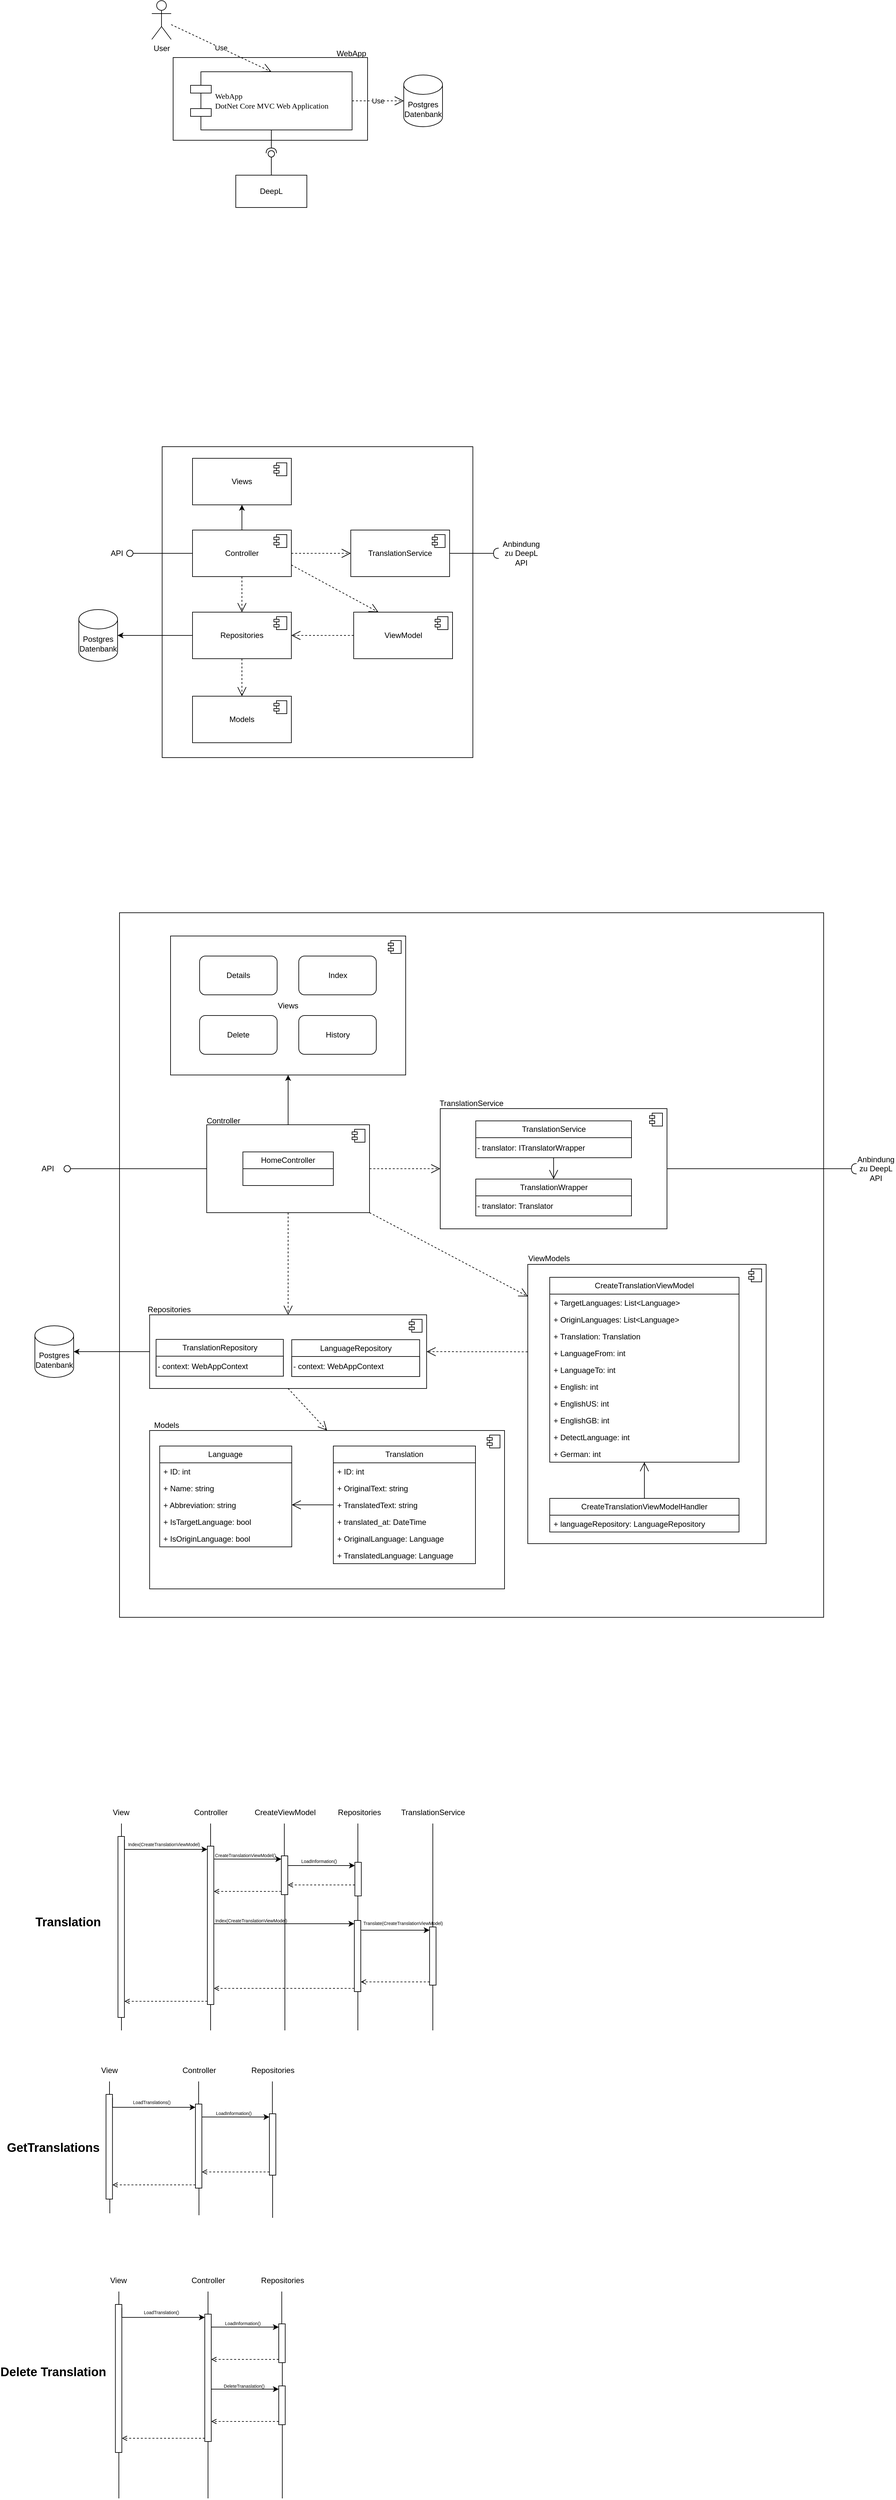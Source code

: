 <mxfile version="24.5.3" type="device">
  <diagram name="Page-1" id="5f0bae14-7c28-e335-631c-24af17079c00">
    <mxGraphModel dx="2026" dy="1183" grid="0" gridSize="10" guides="1" tooltips="1" connect="1" arrows="1" fold="1" page="0" pageScale="1" pageWidth="1100" pageHeight="850" background="none" math="0" shadow="0">
      <root>
        <mxCell id="0" />
        <mxCell id="1" parent="0" />
        <mxCell id="fO7f3w7f80YlFP6MI1uu-11" value="" style="whiteSpace=wrap;html=1;aspect=fixed;fillColor=none;" parent="1" vertex="1">
          <mxGeometry x="306" y="990" width="481" height="481" as="geometry" />
        </mxCell>
        <mxCell id="39150e848f15840c-5" value="WebApp&lt;div&gt;DotNet Core MVC Web Application&lt;/div&gt;" style="shape=component;align=left;spacingLeft=36;rounded=0;shadow=0;comic=0;labelBackgroundColor=none;strokeWidth=1;fontFamily=Verdana;fontSize=12;html=1;" parent="1" vertex="1">
          <mxGeometry x="350" y="410" width="250" height="90" as="geometry" />
        </mxCell>
        <mxCell id="bXF10G7ghddyCY87sSYY-1" value="User" style="shape=umlActor;verticalLabelPosition=bottom;verticalAlign=top;html=1;outlineConnect=0;" parent="1" vertex="1">
          <mxGeometry x="290" y="300" width="30" height="60" as="geometry" />
        </mxCell>
        <mxCell id="bXF10G7ghddyCY87sSYY-4" value="Postgres Datenbank" style="shape=cylinder3;whiteSpace=wrap;html=1;boundedLbl=1;backgroundOutline=1;size=15;" parent="1" vertex="1">
          <mxGeometry x="680" y="415" width="60" height="80" as="geometry" />
        </mxCell>
        <mxCell id="bXF10G7ghddyCY87sSYY-6" value="DeepL" style="html=1;whiteSpace=wrap;" parent="1" vertex="1">
          <mxGeometry x="420" y="570" width="110" height="50" as="geometry" />
        </mxCell>
        <mxCell id="bXF10G7ghddyCY87sSYY-7" value="" style="rounded=0;orthogonalLoop=1;jettySize=auto;html=1;endArrow=halfCircle;endFill=0;endSize=6;strokeWidth=1;sketch=0;exitX=0.5;exitY=1;exitDx=0;exitDy=0;" parent="1" source="39150e848f15840c-5" edge="1">
          <mxGeometry relative="1" as="geometry">
            <mxPoint x="500" y="520" as="sourcePoint" />
            <mxPoint x="475" y="536" as="targetPoint" />
          </mxGeometry>
        </mxCell>
        <mxCell id="bXF10G7ghddyCY87sSYY-8" value="" style="rounded=0;orthogonalLoop=1;jettySize=auto;html=1;endArrow=oval;endFill=0;sketch=0;sourcePerimeterSpacing=0;targetPerimeterSpacing=0;endSize=10;exitX=0.5;exitY=0;exitDx=0;exitDy=0;" parent="1" source="bXF10G7ghddyCY87sSYY-6" target="bXF10G7ghddyCY87sSYY-9" edge="1">
          <mxGeometry relative="1" as="geometry">
            <mxPoint x="475" y="566" as="sourcePoint" />
          </mxGeometry>
        </mxCell>
        <mxCell id="bXF10G7ghddyCY87sSYY-9" value="" style="ellipse;whiteSpace=wrap;html=1;align=center;aspect=fixed;fillColor=none;strokeColor=none;resizable=0;perimeter=centerPerimeter;rotatable=0;allowArrows=0;points=[];outlineConnect=1;" parent="1" vertex="1">
          <mxGeometry x="470" y="532" width="10" height="10" as="geometry" />
        </mxCell>
        <mxCell id="bXF10G7ghddyCY87sSYY-12" value="Use" style="endArrow=open;endSize=12;dashed=1;html=1;rounded=0;entryX=0.5;entryY=0;entryDx=0;entryDy=0;" parent="1" source="bXF10G7ghddyCY87sSYY-1" target="39150e848f15840c-5" edge="1">
          <mxGeometry width="160" relative="1" as="geometry">
            <mxPoint x="470" y="530" as="sourcePoint" />
            <mxPoint x="630" y="530" as="targetPoint" />
          </mxGeometry>
        </mxCell>
        <mxCell id="bXF10G7ghddyCY87sSYY-13" value="Use" style="endArrow=open;endSize=12;dashed=1;html=1;rounded=0;exitX=1;exitY=0.5;exitDx=0;exitDy=0;entryX=0;entryY=0.5;entryDx=0;entryDy=0;entryPerimeter=0;" parent="1" source="39150e848f15840c-5" target="bXF10G7ghddyCY87sSYY-4" edge="1">
          <mxGeometry width="160" relative="1" as="geometry">
            <mxPoint x="450" y="540" as="sourcePoint" />
            <mxPoint x="610" y="540" as="targetPoint" />
          </mxGeometry>
        </mxCell>
        <mxCell id="bXF10G7ghddyCY87sSYY-14" value="" style="rounded=0;whiteSpace=wrap;html=1;fillColor=none;" parent="1" vertex="1">
          <mxGeometry x="323" y="388" width="301" height="128" as="geometry" />
        </mxCell>
        <mxCell id="bXF10G7ghddyCY87sSYY-15" value="WebApp" style="text;strokeColor=none;align=center;fillColor=none;html=1;verticalAlign=middle;whiteSpace=wrap;rounded=0;" parent="1" vertex="1">
          <mxGeometry x="568.999" y="367.004" width="60" height="30" as="geometry" />
        </mxCell>
        <mxCell id="bXF10G7ghddyCY87sSYY-16" value="Repositories" style="html=1;dropTarget=0;whiteSpace=wrap;" parent="1" vertex="1">
          <mxGeometry x="353" y="1246" width="153" height="72" as="geometry" />
        </mxCell>
        <mxCell id="bXF10G7ghddyCY87sSYY-17" value="" style="shape=module;jettyWidth=8;jettyHeight=4;" parent="bXF10G7ghddyCY87sSYY-16" vertex="1">
          <mxGeometry x="1" width="20" height="20" relative="1" as="geometry">
            <mxPoint x="-27" y="7" as="offset" />
          </mxGeometry>
        </mxCell>
        <mxCell id="fO7f3w7f80YlFP6MI1uu-1" value="Models" style="html=1;dropTarget=0;whiteSpace=wrap;" parent="1" vertex="1">
          <mxGeometry x="353" y="1376" width="153" height="72" as="geometry" />
        </mxCell>
        <mxCell id="fO7f3w7f80YlFP6MI1uu-2" value="" style="shape=module;jettyWidth=8;jettyHeight=4;" parent="fO7f3w7f80YlFP6MI1uu-1" vertex="1">
          <mxGeometry x="1" width="20" height="20" relative="1" as="geometry">
            <mxPoint x="-27" y="7" as="offset" />
          </mxGeometry>
        </mxCell>
        <mxCell id="fO7f3w7f80YlFP6MI1uu-3" value="ViewModel" style="html=1;dropTarget=0;whiteSpace=wrap;" parent="1" vertex="1">
          <mxGeometry x="602.5" y="1246" width="153" height="72" as="geometry" />
        </mxCell>
        <mxCell id="fO7f3w7f80YlFP6MI1uu-4" value="" style="shape=module;jettyWidth=8;jettyHeight=4;" parent="fO7f3w7f80YlFP6MI1uu-3" vertex="1">
          <mxGeometry x="1" width="20" height="20" relative="1" as="geometry">
            <mxPoint x="-27" y="7" as="offset" />
          </mxGeometry>
        </mxCell>
        <mxCell id="fO7f3w7f80YlFP6MI1uu-5" value="Views" style="html=1;dropTarget=0;whiteSpace=wrap;" parent="1" vertex="1">
          <mxGeometry x="353" y="1008" width="153" height="72" as="geometry" />
        </mxCell>
        <mxCell id="fO7f3w7f80YlFP6MI1uu-6" value="" style="shape=module;jettyWidth=8;jettyHeight=4;" parent="fO7f3w7f80YlFP6MI1uu-5" vertex="1">
          <mxGeometry x="1" width="20" height="20" relative="1" as="geometry">
            <mxPoint x="-27" y="7" as="offset" />
          </mxGeometry>
        </mxCell>
        <mxCell id="fO7f3w7f80YlFP6MI1uu-7" value="TranslationService" style="html=1;dropTarget=0;whiteSpace=wrap;" parent="1" vertex="1">
          <mxGeometry x="598" y="1119" width="153" height="72" as="geometry" />
        </mxCell>
        <mxCell id="fO7f3w7f80YlFP6MI1uu-8" value="" style="shape=module;jettyWidth=8;jettyHeight=4;" parent="fO7f3w7f80YlFP6MI1uu-7" vertex="1">
          <mxGeometry x="1" width="20" height="20" relative="1" as="geometry">
            <mxPoint x="-27" y="7" as="offset" />
          </mxGeometry>
        </mxCell>
        <mxCell id="fO7f3w7f80YlFP6MI1uu-16" style="edgeStyle=orthogonalEdgeStyle;rounded=0;orthogonalLoop=1;jettySize=auto;html=1;exitX=0.5;exitY=0;exitDx=0;exitDy=0;entryX=0.5;entryY=1;entryDx=0;entryDy=0;" parent="1" source="fO7f3w7f80YlFP6MI1uu-9" target="fO7f3w7f80YlFP6MI1uu-5" edge="1">
          <mxGeometry relative="1" as="geometry" />
        </mxCell>
        <mxCell id="fO7f3w7f80YlFP6MI1uu-9" value="Controller" style="html=1;dropTarget=0;whiteSpace=wrap;" parent="1" vertex="1">
          <mxGeometry x="353" y="1119" width="153" height="72" as="geometry" />
        </mxCell>
        <mxCell id="fO7f3w7f80YlFP6MI1uu-10" value="" style="shape=module;jettyWidth=8;jettyHeight=4;" parent="fO7f3w7f80YlFP6MI1uu-9" vertex="1">
          <mxGeometry x="1" width="20" height="20" relative="1" as="geometry">
            <mxPoint x="-27" y="7" as="offset" />
          </mxGeometry>
        </mxCell>
        <mxCell id="fO7f3w7f80YlFP6MI1uu-20" value="" style="endArrow=open;endSize=12;dashed=1;html=1;rounded=0;exitX=1;exitY=0.5;exitDx=0;exitDy=0;entryX=0;entryY=0.5;entryDx=0;entryDy=0;" parent="1" source="fO7f3w7f80YlFP6MI1uu-9" target="fO7f3w7f80YlFP6MI1uu-7" edge="1">
          <mxGeometry width="160" relative="1" as="geometry">
            <mxPoint x="421" y="1567" as="sourcePoint" />
            <mxPoint x="581" y="1567" as="targetPoint" />
          </mxGeometry>
        </mxCell>
        <mxCell id="fO7f3w7f80YlFP6MI1uu-22" value="" style="rounded=0;orthogonalLoop=1;jettySize=auto;html=1;endArrow=oval;endFill=0;sketch=0;sourcePerimeterSpacing=0;targetPerimeterSpacing=0;endSize=10;exitX=0;exitY=0.5;exitDx=0;exitDy=0;" parent="1" source="fO7f3w7f80YlFP6MI1uu-9" edge="1">
          <mxGeometry relative="1" as="geometry">
            <mxPoint x="498" y="1241" as="sourcePoint" />
            <mxPoint x="256" y="1155" as="targetPoint" />
          </mxGeometry>
        </mxCell>
        <mxCell id="fO7f3w7f80YlFP6MI1uu-24" value="" style="endArrow=open;endSize=12;dashed=1;html=1;rounded=0;exitX=1;exitY=0.75;exitDx=0;exitDy=0;entryX=0.25;entryY=0;entryDx=0;entryDy=0;" parent="1" source="fO7f3w7f80YlFP6MI1uu-9" target="fO7f3w7f80YlFP6MI1uu-3" edge="1">
          <mxGeometry width="160" relative="1" as="geometry">
            <mxPoint x="516" y="1173" as="sourcePoint" />
            <mxPoint x="608" y="1106" as="targetPoint" />
          </mxGeometry>
        </mxCell>
        <mxCell id="fO7f3w7f80YlFP6MI1uu-25" value="" style="endArrow=open;endSize=12;dashed=1;html=1;rounded=0;entryX=1;entryY=0.5;entryDx=0;entryDy=0;exitX=0;exitY=0.5;exitDx=0;exitDy=0;" parent="1" source="fO7f3w7f80YlFP6MI1uu-3" target="bXF10G7ghddyCY87sSYY-16" edge="1">
          <mxGeometry width="160" relative="1" as="geometry">
            <mxPoint x="894" y="1317" as="sourcePoint" />
            <mxPoint x="598" y="1241" as="targetPoint" />
          </mxGeometry>
        </mxCell>
        <mxCell id="fO7f3w7f80YlFP6MI1uu-26" value="" style="endArrow=open;endSize=12;dashed=1;html=1;rounded=0;entryX=0.5;entryY=0;entryDx=0;entryDy=0;exitX=0.5;exitY=1;exitDx=0;exitDy=0;" parent="1" source="fO7f3w7f80YlFP6MI1uu-9" target="bXF10G7ghddyCY87sSYY-16" edge="1">
          <mxGeometry width="160" relative="1" as="geometry">
            <mxPoint x="438" y="1241" as="sourcePoint" />
            <mxPoint x="598" y="1241" as="targetPoint" />
          </mxGeometry>
        </mxCell>
        <mxCell id="fO7f3w7f80YlFP6MI1uu-27" value="" style="endArrow=open;endSize=12;dashed=1;html=1;rounded=0;entryX=0.5;entryY=0;entryDx=0;entryDy=0;exitX=0.5;exitY=1;exitDx=0;exitDy=0;" parent="1" source="bXF10G7ghddyCY87sSYY-16" target="fO7f3w7f80YlFP6MI1uu-1" edge="1">
          <mxGeometry width="160" relative="1" as="geometry">
            <mxPoint x="440" y="1209" as="sourcePoint" />
            <mxPoint x="440" y="1258" as="targetPoint" />
          </mxGeometry>
        </mxCell>
        <mxCell id="YWVd69K7mXjP2zyDdl6E-1" value="" style="rounded=0;orthogonalLoop=1;jettySize=auto;html=1;endArrow=halfCircle;endFill=0;endSize=6;strokeWidth=1;sketch=0;fontSize=12;curved=1;exitX=1;exitY=0.5;exitDx=0;exitDy=0;" parent="1" source="fO7f3w7f80YlFP6MI1uu-7" edge="1">
          <mxGeometry relative="1" as="geometry">
            <mxPoint x="450" y="1200" as="sourcePoint" />
            <mxPoint x="827" y="1155" as="targetPoint" />
          </mxGeometry>
        </mxCell>
        <mxCell id="YWVd69K7mXjP2zyDdl6E-2" value="" style="ellipse;whiteSpace=wrap;html=1;align=center;aspect=fixed;fillColor=none;strokeColor=none;resizable=0;perimeter=centerPerimeter;rotatable=0;allowArrows=0;points=[];outlineConnect=1;" parent="1" vertex="1">
          <mxGeometry x="425" y="1195" width="10" height="10" as="geometry" />
        </mxCell>
        <mxCell id="YWVd69K7mXjP2zyDdl6E-3" value="Postgres Datenbank" style="shape=cylinder3;whiteSpace=wrap;html=1;boundedLbl=1;backgroundOutline=1;size=15;" parent="1" vertex="1">
          <mxGeometry x="177" y="1242" width="60" height="80" as="geometry" />
        </mxCell>
        <mxCell id="YWVd69K7mXjP2zyDdl6E-4" style="edgeStyle=orthogonalEdgeStyle;rounded=0;orthogonalLoop=1;jettySize=auto;html=1;exitX=0;exitY=0.5;exitDx=0;exitDy=0;entryX=1;entryY=0.5;entryDx=0;entryDy=0;entryPerimeter=0;" parent="1" source="bXF10G7ghddyCY87sSYY-16" target="YWVd69K7mXjP2zyDdl6E-3" edge="1">
          <mxGeometry relative="1" as="geometry" />
        </mxCell>
        <mxCell id="YWVd69K7mXjP2zyDdl6E-5" value="API" style="text;html=1;align=center;verticalAlign=middle;whiteSpace=wrap;rounded=0;" parent="1" vertex="1">
          <mxGeometry x="206" y="1140" width="60" height="30" as="geometry" />
        </mxCell>
        <mxCell id="YWVd69K7mXjP2zyDdl6E-7" value="Anbindung zu DeepL API" style="text;html=1;align=center;verticalAlign=middle;whiteSpace=wrap;rounded=0;" parent="1" vertex="1">
          <mxGeometry x="832" y="1140" width="60" height="30" as="geometry" />
        </mxCell>
        <mxCell id="YWVd69K7mXjP2zyDdl6E-11" value="" style="whiteSpace=wrap;html=1;aspect=fixed;fillColor=none;fontStyle=0" parent="1" vertex="1">
          <mxGeometry x="240" y="1711" width="1090" height="1090" as="geometry" />
        </mxCell>
        <mxCell id="YWVd69K7mXjP2zyDdl6E-12" value="" style="html=1;dropTarget=0;whiteSpace=wrap;" parent="1" vertex="1">
          <mxGeometry x="286.62" y="2333" width="428.75" height="114" as="geometry" />
        </mxCell>
        <mxCell id="YWVd69K7mXjP2zyDdl6E-13" value="" style="shape=module;jettyWidth=8;jettyHeight=4;" parent="YWVd69K7mXjP2zyDdl6E-12" vertex="1">
          <mxGeometry x="1" width="20" height="20" relative="1" as="geometry">
            <mxPoint x="-27" y="7" as="offset" />
          </mxGeometry>
        </mxCell>
        <mxCell id="YWVd69K7mXjP2zyDdl6E-14" value="" style="html=1;dropTarget=0;whiteSpace=wrap;" parent="1" vertex="1">
          <mxGeometry x="286.62" y="2512" width="549.38" height="245" as="geometry" />
        </mxCell>
        <mxCell id="YWVd69K7mXjP2zyDdl6E-15" value="" style="shape=module;jettyWidth=8;jettyHeight=4;" parent="YWVd69K7mXjP2zyDdl6E-14" vertex="1">
          <mxGeometry x="1" width="20" height="20" relative="1" as="geometry">
            <mxPoint x="-27" y="7" as="offset" />
          </mxGeometry>
        </mxCell>
        <mxCell id="YWVd69K7mXjP2zyDdl6E-16" value="" style="html=1;dropTarget=0;whiteSpace=wrap;" parent="1" vertex="1">
          <mxGeometry x="872" y="2255" width="369" height="432" as="geometry" />
        </mxCell>
        <mxCell id="YWVd69K7mXjP2zyDdl6E-17" value="" style="shape=module;jettyWidth=8;jettyHeight=4;" parent="YWVd69K7mXjP2zyDdl6E-16" vertex="1">
          <mxGeometry x="1" width="20" height="20" relative="1" as="geometry">
            <mxPoint x="-27" y="7" as="offset" />
          </mxGeometry>
        </mxCell>
        <mxCell id="YWVd69K7mXjP2zyDdl6E-18" value="Views" style="html=1;dropTarget=0;whiteSpace=wrap;" parent="1" vertex="1">
          <mxGeometry x="319" y="1747" width="364" height="215" as="geometry" />
        </mxCell>
        <mxCell id="YWVd69K7mXjP2zyDdl6E-19" value="" style="shape=module;jettyWidth=8;jettyHeight=4;" parent="YWVd69K7mXjP2zyDdl6E-18" vertex="1">
          <mxGeometry x="1" width="20" height="20" relative="1" as="geometry">
            <mxPoint x="-27" y="7" as="offset" />
          </mxGeometry>
        </mxCell>
        <mxCell id="YWVd69K7mXjP2zyDdl6E-20" value="" style="html=1;dropTarget=0;whiteSpace=wrap;" parent="1" vertex="1">
          <mxGeometry x="736.5" y="2014" width="351" height="186" as="geometry" />
        </mxCell>
        <mxCell id="YWVd69K7mXjP2zyDdl6E-21" value="" style="shape=module;jettyWidth=8;jettyHeight=4;" parent="YWVd69K7mXjP2zyDdl6E-20" vertex="1">
          <mxGeometry x="1" width="20" height="20" relative="1" as="geometry">
            <mxPoint x="-27" y="7" as="offset" />
          </mxGeometry>
        </mxCell>
        <mxCell id="YWVd69K7mXjP2zyDdl6E-22" style="edgeStyle=orthogonalEdgeStyle;rounded=0;orthogonalLoop=1;jettySize=auto;html=1;exitX=0.5;exitY=0;exitDx=0;exitDy=0;entryX=0.5;entryY=1;entryDx=0;entryDy=0;" parent="1" source="YWVd69K7mXjP2zyDdl6E-23" target="YWVd69K7mXjP2zyDdl6E-18" edge="1">
          <mxGeometry relative="1" as="geometry" />
        </mxCell>
        <mxCell id="YWVd69K7mXjP2zyDdl6E-23" value="" style="html=1;dropTarget=0;whiteSpace=wrap;align=left;" parent="1" vertex="1">
          <mxGeometry x="375" y="2039" width="252" height="136" as="geometry" />
        </mxCell>
        <mxCell id="YWVd69K7mXjP2zyDdl6E-24" value="" style="shape=module;jettyWidth=8;jettyHeight=4;" parent="YWVd69K7mXjP2zyDdl6E-23" vertex="1">
          <mxGeometry x="1" width="20" height="20" relative="1" as="geometry">
            <mxPoint x="-27" y="7" as="offset" />
          </mxGeometry>
        </mxCell>
        <mxCell id="YWVd69K7mXjP2zyDdl6E-26" value="" style="rounded=0;orthogonalLoop=1;jettySize=auto;html=1;endArrow=oval;endFill=0;sketch=0;sourcePerimeterSpacing=0;targetPerimeterSpacing=0;endSize=10;exitX=0;exitY=0.5;exitDx=0;exitDy=0;entryX=1;entryY=0.5;entryDx=0;entryDy=0;" parent="1" source="YWVd69K7mXjP2zyDdl6E-23" target="YWVd69K7mXjP2zyDdl6E-35" edge="1">
          <mxGeometry relative="1" as="geometry">
            <mxPoint x="240" y="2133" as="sourcePoint" />
            <mxPoint x="165" y="2168" as="targetPoint" />
          </mxGeometry>
        </mxCell>
        <mxCell id="YWVd69K7mXjP2zyDdl6E-28" value="" style="endArrow=open;endSize=12;dashed=1;html=1;rounded=0;entryX=1;entryY=0.5;entryDx=0;entryDy=0;exitX=-0.001;exitY=0.313;exitDx=0;exitDy=0;exitPerimeter=0;" parent="1" source="YWVd69K7mXjP2zyDdl6E-16" target="YWVd69K7mXjP2zyDdl6E-12" edge="1">
          <mxGeometry width="160" relative="1" as="geometry">
            <mxPoint x="1226" y="2542" as="sourcePoint" />
            <mxPoint x="930" y="2466" as="targetPoint" />
          </mxGeometry>
        </mxCell>
        <mxCell id="YWVd69K7mXjP2zyDdl6E-29" value="" style="endArrow=open;endSize=12;dashed=1;html=1;rounded=0;entryX=0.5;entryY=0;entryDx=0;entryDy=0;exitX=0.5;exitY=1;exitDx=0;exitDy=0;" parent="1" source="YWVd69K7mXjP2zyDdl6E-23" target="YWVd69K7mXjP2zyDdl6E-12" edge="1">
          <mxGeometry width="160" relative="1" as="geometry">
            <mxPoint x="535" y="2420.0" as="sourcePoint" />
            <mxPoint x="930" y="2466" as="targetPoint" />
          </mxGeometry>
        </mxCell>
        <mxCell id="YWVd69K7mXjP2zyDdl6E-30" value="" style="endArrow=open;endSize=12;dashed=1;html=1;rounded=0;entryX=0.5;entryY=0;entryDx=0;entryDy=0;exitX=0.5;exitY=1;exitDx=0;exitDy=0;" parent="1" source="YWVd69K7mXjP2zyDdl6E-12" target="YWVd69K7mXjP2zyDdl6E-14" edge="1">
          <mxGeometry width="160" relative="1" as="geometry">
            <mxPoint x="772" y="2434" as="sourcePoint" />
            <mxPoint x="772" y="2483" as="targetPoint" />
          </mxGeometry>
        </mxCell>
        <mxCell id="YWVd69K7mXjP2zyDdl6E-31" value="" style="rounded=0;orthogonalLoop=1;jettySize=auto;html=1;endArrow=halfCircle;endFill=0;endSize=6;strokeWidth=1;sketch=0;fontSize=12;curved=1;entryX=0;entryY=0.5;entryDx=0;entryDy=0;exitX=1;exitY=0.5;exitDx=0;exitDy=0;" parent="1" source="YWVd69K7mXjP2zyDdl6E-20" target="YWVd69K7mXjP2zyDdl6E-36" edge="1">
          <mxGeometry relative="1" as="geometry">
            <mxPoint x="1139" y="2110" as="sourcePoint" />
            <mxPoint x="1380" y="2105" as="targetPoint" />
          </mxGeometry>
        </mxCell>
        <mxCell id="YWVd69K7mXjP2zyDdl6E-32" value="" style="ellipse;whiteSpace=wrap;html=1;align=center;aspect=fixed;fillColor=none;strokeColor=none;resizable=0;perimeter=centerPerimeter;rotatable=0;allowArrows=0;points=[];outlineConnect=1;" parent="1" vertex="1">
          <mxGeometry x="694.62" y="2426" width="10" height="10" as="geometry" />
        </mxCell>
        <mxCell id="YWVd69K7mXjP2zyDdl6E-33" value="Postgres Datenbank" style="shape=cylinder3;whiteSpace=wrap;html=1;boundedLbl=1;backgroundOutline=1;size=15;" parent="1" vertex="1">
          <mxGeometry x="109" y="2350" width="60" height="80" as="geometry" />
        </mxCell>
        <mxCell id="YWVd69K7mXjP2zyDdl6E-34" style="edgeStyle=orthogonalEdgeStyle;rounded=0;orthogonalLoop=1;jettySize=auto;html=1;exitX=0;exitY=0.5;exitDx=0;exitDy=0;entryX=1;entryY=0.5;entryDx=0;entryDy=0;entryPerimeter=0;" parent="1" source="YWVd69K7mXjP2zyDdl6E-12" target="YWVd69K7mXjP2zyDdl6E-33" edge="1">
          <mxGeometry relative="1" as="geometry" />
        </mxCell>
        <mxCell id="YWVd69K7mXjP2zyDdl6E-35" value="API" style="text;html=1;align=center;verticalAlign=middle;whiteSpace=wrap;rounded=0;" parent="1" vertex="1">
          <mxGeometry x="99" y="2092" width="60" height="30" as="geometry" />
        </mxCell>
        <mxCell id="YWVd69K7mXjP2zyDdl6E-36" value="Anbindung zu DeepL API" style="text;html=1;align=center;verticalAlign=middle;whiteSpace=wrap;rounded=0;" parent="1" vertex="1">
          <mxGeometry x="1381" y="2092" width="60" height="30" as="geometry" />
        </mxCell>
        <mxCell id="YWVd69K7mXjP2zyDdl6E-37" value="Details" style="rounded=1;whiteSpace=wrap;html=1;" parent="1" vertex="1">
          <mxGeometry x="364" y="1778" width="120" height="60" as="geometry" />
        </mxCell>
        <mxCell id="YWVd69K7mXjP2zyDdl6E-90" value="Index" style="rounded=1;whiteSpace=wrap;html=1;" parent="1" vertex="1">
          <mxGeometry x="517.5" y="1778" width="120" height="60" as="geometry" />
        </mxCell>
        <mxCell id="YWVd69K7mXjP2zyDdl6E-91" value="Delete" style="rounded=1;whiteSpace=wrap;html=1;" parent="1" vertex="1">
          <mxGeometry x="364" y="1870" width="120" height="60" as="geometry" />
        </mxCell>
        <mxCell id="YWVd69K7mXjP2zyDdl6E-92" value="History" style="rounded=1;whiteSpace=wrap;html=1;" parent="1" vertex="1">
          <mxGeometry x="517.5" y="1870" width="120" height="60" as="geometry" />
        </mxCell>
        <mxCell id="YWVd69K7mXjP2zyDdl6E-93" value="HomeController" style="swimlane;fontStyle=0;childLayout=stackLayout;horizontal=1;startSize=26;fillColor=none;horizontalStack=0;resizeParent=1;resizeParentMax=0;resizeLast=0;collapsible=1;marginBottom=0;whiteSpace=wrap;html=1;" parent="1" vertex="1">
          <mxGeometry x="431" y="2081" width="140" height="52" as="geometry" />
        </mxCell>
        <mxCell id="YWVd69K7mXjP2zyDdl6E-97" value="TranslationService" style="swimlane;fontStyle=0;childLayout=stackLayout;horizontal=1;startSize=26;fillColor=none;horizontalStack=0;resizeParent=1;resizeParentMax=0;resizeLast=0;collapsible=1;marginBottom=0;whiteSpace=wrap;html=1;" parent="1" vertex="1">
          <mxGeometry x="791.5" y="2033" width="241" height="57" as="geometry" />
        </mxCell>
        <mxCell id="YWVd69K7mXjP2zyDdl6E-98" value="- translator: ITranslatorWrapper" style="rounded=0;whiteSpace=wrap;html=1;align=left;" parent="YWVd69K7mXjP2zyDdl6E-97" vertex="1">
          <mxGeometry y="26" width="241" height="31" as="geometry" />
        </mxCell>
        <mxCell id="YWVd69K7mXjP2zyDdl6E-99" value="TranslationWrapper" style="swimlane;fontStyle=0;childLayout=stackLayout;horizontal=1;startSize=26;fillColor=none;horizontalStack=0;resizeParent=1;resizeParentMax=0;resizeLast=0;collapsible=1;marginBottom=0;whiteSpace=wrap;html=1;" parent="1" vertex="1">
          <mxGeometry x="791.5" y="2123" width="241" height="57" as="geometry" />
        </mxCell>
        <mxCell id="YWVd69K7mXjP2zyDdl6E-100" value="- translator: Translator" style="rounded=0;whiteSpace=wrap;html=1;align=left;" parent="YWVd69K7mXjP2zyDdl6E-99" vertex="1">
          <mxGeometry y="26" width="241" height="31" as="geometry" />
        </mxCell>
        <mxCell id="YWVd69K7mXjP2zyDdl6E-106" value="" style="endArrow=open;endFill=1;endSize=12;html=1;rounded=0;exitX=0.5;exitY=1;exitDx=0;exitDy=0;entryX=0.5;entryY=0;entryDx=0;entryDy=0;" parent="1" source="YWVd69K7mXjP2zyDdl6E-98" target="YWVd69K7mXjP2zyDdl6E-99" edge="1">
          <mxGeometry width="160" relative="1" as="geometry">
            <mxPoint x="733" y="2012" as="sourcePoint" />
            <mxPoint x="893" y="2012" as="targetPoint" />
          </mxGeometry>
        </mxCell>
        <mxCell id="YWVd69K7mXjP2zyDdl6E-109" value="TranslationRepository" style="swimlane;fontStyle=0;childLayout=stackLayout;horizontal=1;startSize=26;fillColor=none;horizontalStack=0;resizeParent=1;resizeParentMax=0;resizeLast=0;collapsible=1;marginBottom=0;whiteSpace=wrap;html=1;" parent="1" vertex="1">
          <mxGeometry x="296.62" y="2371" width="197" height="57" as="geometry" />
        </mxCell>
        <mxCell id="YWVd69K7mXjP2zyDdl6E-110" value="- context: WebAppContext" style="rounded=0;whiteSpace=wrap;html=1;align=left;" parent="YWVd69K7mXjP2zyDdl6E-109" vertex="1">
          <mxGeometry y="26" width="197" height="31" as="geometry" />
        </mxCell>
        <mxCell id="YWVd69K7mXjP2zyDdl6E-111" value="LanguageRepository" style="swimlane;fontStyle=0;childLayout=stackLayout;horizontal=1;startSize=26;fillColor=none;horizontalStack=0;resizeParent=1;resizeParentMax=0;resizeLast=0;collapsible=1;marginBottom=0;whiteSpace=wrap;html=1;" parent="1" vertex="1">
          <mxGeometry x="506.62" y="2371.5" width="198" height="57" as="geometry" />
        </mxCell>
        <mxCell id="YWVd69K7mXjP2zyDdl6E-112" value="- context: WebAppContext" style="rounded=0;whiteSpace=wrap;html=1;align=left;" parent="YWVd69K7mXjP2zyDdl6E-111" vertex="1">
          <mxGeometry y="26" width="198" height="31" as="geometry" />
        </mxCell>
        <mxCell id="YWVd69K7mXjP2zyDdl6E-115" value="Language" style="swimlane;fontStyle=0;childLayout=stackLayout;horizontal=1;startSize=26;fillColor=none;horizontalStack=0;resizeParent=1;resizeParentMax=0;resizeLast=0;collapsible=1;marginBottom=0;whiteSpace=wrap;html=1;" parent="1" vertex="1">
          <mxGeometry x="302.24" y="2536" width="204.38" height="156" as="geometry" />
        </mxCell>
        <mxCell id="YWVd69K7mXjP2zyDdl6E-116" value="+ ID: int" style="text;strokeColor=none;fillColor=none;align=left;verticalAlign=top;spacingLeft=4;spacingRight=4;overflow=hidden;rotatable=0;points=[[0,0.5],[1,0.5]];portConstraint=eastwest;whiteSpace=wrap;html=1;" parent="YWVd69K7mXjP2zyDdl6E-115" vertex="1">
          <mxGeometry y="26" width="204.38" height="26" as="geometry" />
        </mxCell>
        <mxCell id="YWVd69K7mXjP2zyDdl6E-117" value="+ Name: string" style="text;strokeColor=none;fillColor=none;align=left;verticalAlign=top;spacingLeft=4;spacingRight=4;overflow=hidden;rotatable=0;points=[[0,0.5],[1,0.5]];portConstraint=eastwest;whiteSpace=wrap;html=1;" parent="YWVd69K7mXjP2zyDdl6E-115" vertex="1">
          <mxGeometry y="52" width="204.38" height="26" as="geometry" />
        </mxCell>
        <mxCell id="YWVd69K7mXjP2zyDdl6E-118" value="+ Abbreviation: string" style="text;strokeColor=none;fillColor=none;align=left;verticalAlign=top;spacingLeft=4;spacingRight=4;overflow=hidden;rotatable=0;points=[[0,0.5],[1,0.5]];portConstraint=eastwest;whiteSpace=wrap;html=1;" parent="YWVd69K7mXjP2zyDdl6E-115" vertex="1">
          <mxGeometry y="78" width="204.38" height="26" as="geometry" />
        </mxCell>
        <mxCell id="YWVd69K7mXjP2zyDdl6E-123" value="+ IsTargetLanguage: bool" style="text;strokeColor=none;fillColor=none;align=left;verticalAlign=top;spacingLeft=4;spacingRight=4;overflow=hidden;rotatable=0;points=[[0,0.5],[1,0.5]];portConstraint=eastwest;whiteSpace=wrap;html=1;" parent="YWVd69K7mXjP2zyDdl6E-115" vertex="1">
          <mxGeometry y="104" width="204.38" height="26" as="geometry" />
        </mxCell>
        <mxCell id="YWVd69K7mXjP2zyDdl6E-124" value="+ IsOriginLanguage: bool" style="text;strokeColor=none;fillColor=none;align=left;verticalAlign=top;spacingLeft=4;spacingRight=4;overflow=hidden;rotatable=0;points=[[0,0.5],[1,0.5]];portConstraint=eastwest;whiteSpace=wrap;html=1;" parent="YWVd69K7mXjP2zyDdl6E-115" vertex="1">
          <mxGeometry y="130" width="204.38" height="26" as="geometry" />
        </mxCell>
        <mxCell id="YWVd69K7mXjP2zyDdl6E-119" value="Translation" style="swimlane;fontStyle=0;childLayout=stackLayout;horizontal=1;startSize=26;fillColor=none;horizontalStack=0;resizeParent=1;resizeParentMax=0;resizeLast=0;collapsible=1;marginBottom=0;whiteSpace=wrap;html=1;" parent="1" vertex="1">
          <mxGeometry x="571" y="2536" width="220" height="182" as="geometry" />
        </mxCell>
        <mxCell id="YWVd69K7mXjP2zyDdl6E-120" value="+ ID: int&lt;span style=&quot;white-space: pre;&quot;&gt;&#x9;&lt;/span&gt;" style="text;strokeColor=none;fillColor=none;align=left;verticalAlign=top;spacingLeft=4;spacingRight=4;overflow=hidden;rotatable=0;points=[[0,0.5],[1,0.5]];portConstraint=eastwest;whiteSpace=wrap;html=1;" parent="YWVd69K7mXjP2zyDdl6E-119" vertex="1">
          <mxGeometry y="26" width="220" height="26" as="geometry" />
        </mxCell>
        <mxCell id="YWVd69K7mXjP2zyDdl6E-121" value="+ OriginalText: string" style="text;strokeColor=none;fillColor=none;align=left;verticalAlign=top;spacingLeft=4;spacingRight=4;overflow=hidden;rotatable=0;points=[[0,0.5],[1,0.5]];portConstraint=eastwest;whiteSpace=wrap;html=1;" parent="YWVd69K7mXjP2zyDdl6E-119" vertex="1">
          <mxGeometry y="52" width="220" height="26" as="geometry" />
        </mxCell>
        <mxCell id="YWVd69K7mXjP2zyDdl6E-122" value="+ TranslatedText: string" style="text;strokeColor=none;fillColor=none;align=left;verticalAlign=top;spacingLeft=4;spacingRight=4;overflow=hidden;rotatable=0;points=[[0,0.5],[1,0.5]];portConstraint=eastwest;whiteSpace=wrap;html=1;" parent="YWVd69K7mXjP2zyDdl6E-119" vertex="1">
          <mxGeometry y="78" width="220" height="26" as="geometry" />
        </mxCell>
        <mxCell id="YWVd69K7mXjP2zyDdl6E-125" value="+ translated_at: DateTime" style="text;strokeColor=none;fillColor=none;align=left;verticalAlign=top;spacingLeft=4;spacingRight=4;overflow=hidden;rotatable=0;points=[[0,0.5],[1,0.5]];portConstraint=eastwest;whiteSpace=wrap;html=1;" parent="YWVd69K7mXjP2zyDdl6E-119" vertex="1">
          <mxGeometry y="104" width="220" height="26" as="geometry" />
        </mxCell>
        <mxCell id="YWVd69K7mXjP2zyDdl6E-126" value="+ OriginalLanguage: Language" style="text;strokeColor=none;fillColor=none;align=left;verticalAlign=top;spacingLeft=4;spacingRight=4;overflow=hidden;rotatable=0;points=[[0,0.5],[1,0.5]];portConstraint=eastwest;whiteSpace=wrap;html=1;" parent="YWVd69K7mXjP2zyDdl6E-119" vertex="1">
          <mxGeometry y="130" width="220" height="26" as="geometry" />
        </mxCell>
        <mxCell id="YWVd69K7mXjP2zyDdl6E-127" value="+ TranslatedLanguage: Language" style="text;strokeColor=none;fillColor=none;align=left;verticalAlign=top;spacingLeft=4;spacingRight=4;overflow=hidden;rotatable=0;points=[[0,0.5],[1,0.5]];portConstraint=eastwest;whiteSpace=wrap;html=1;" parent="YWVd69K7mXjP2zyDdl6E-119" vertex="1">
          <mxGeometry y="156" width="220" height="26" as="geometry" />
        </mxCell>
        <mxCell id="YWVd69K7mXjP2zyDdl6E-129" value="" style="endArrow=open;endFill=1;endSize=12;html=1;rounded=0;exitX=0;exitY=0.5;exitDx=0;exitDy=0;entryX=1;entryY=0.5;entryDx=0;entryDy=0;" parent="1" source="YWVd69K7mXjP2zyDdl6E-122" target="YWVd69K7mXjP2zyDdl6E-118" edge="1">
          <mxGeometry width="160" relative="1" as="geometry">
            <mxPoint x="922" y="2123" as="sourcePoint" />
            <mxPoint x="922" y="2156" as="targetPoint" />
          </mxGeometry>
        </mxCell>
        <mxCell id="YWVd69K7mXjP2zyDdl6E-130" value="CreateTranslationViewModel" style="swimlane;fontStyle=0;childLayout=stackLayout;horizontal=1;startSize=26;fillColor=none;horizontalStack=0;resizeParent=1;resizeParentMax=0;resizeLast=0;collapsible=1;marginBottom=0;whiteSpace=wrap;html=1;" parent="1" vertex="1">
          <mxGeometry x="906" y="2275" width="293" height="286" as="geometry" />
        </mxCell>
        <mxCell id="YWVd69K7mXjP2zyDdl6E-131" value="+ TargetLanguages: List&amp;lt;Language&amp;gt;" style="text;strokeColor=none;fillColor=none;align=left;verticalAlign=top;spacingLeft=4;spacingRight=4;overflow=hidden;rotatable=0;points=[[0,0.5],[1,0.5]];portConstraint=eastwest;whiteSpace=wrap;html=1;" parent="YWVd69K7mXjP2zyDdl6E-130" vertex="1">
          <mxGeometry y="26" width="293" height="26" as="geometry" />
        </mxCell>
        <mxCell id="YWVd69K7mXjP2zyDdl6E-132" value="+ OriginLanguages: List&amp;lt;Language&amp;gt;" style="text;strokeColor=none;fillColor=none;align=left;verticalAlign=top;spacingLeft=4;spacingRight=4;overflow=hidden;rotatable=0;points=[[0,0.5],[1,0.5]];portConstraint=eastwest;whiteSpace=wrap;html=1;" parent="YWVd69K7mXjP2zyDdl6E-130" vertex="1">
          <mxGeometry y="52" width="293" height="26" as="geometry" />
        </mxCell>
        <mxCell id="YWVd69K7mXjP2zyDdl6E-133" value="+ Translation: Translation" style="text;strokeColor=none;fillColor=none;align=left;verticalAlign=top;spacingLeft=4;spacingRight=4;overflow=hidden;rotatable=0;points=[[0,0.5],[1,0.5]];portConstraint=eastwest;whiteSpace=wrap;html=1;" parent="YWVd69K7mXjP2zyDdl6E-130" vertex="1">
          <mxGeometry y="78" width="293" height="26" as="geometry" />
        </mxCell>
        <mxCell id="YWVd69K7mXjP2zyDdl6E-140" value="+ LanguageFrom: int" style="text;strokeColor=none;fillColor=none;align=left;verticalAlign=top;spacingLeft=4;spacingRight=4;overflow=hidden;rotatable=0;points=[[0,0.5],[1,0.5]];portConstraint=eastwest;whiteSpace=wrap;html=1;" parent="YWVd69K7mXjP2zyDdl6E-130" vertex="1">
          <mxGeometry y="104" width="293" height="26" as="geometry" />
        </mxCell>
        <mxCell id="YWVd69K7mXjP2zyDdl6E-141" value="+ LanguageTo: int" style="text;strokeColor=none;fillColor=none;align=left;verticalAlign=top;spacingLeft=4;spacingRight=4;overflow=hidden;rotatable=0;points=[[0,0.5],[1,0.5]];portConstraint=eastwest;whiteSpace=wrap;html=1;" parent="YWVd69K7mXjP2zyDdl6E-130" vertex="1">
          <mxGeometry y="130" width="293" height="26" as="geometry" />
        </mxCell>
        <mxCell id="YWVd69K7mXjP2zyDdl6E-142" value="+ English: int" style="text;strokeColor=none;fillColor=none;align=left;verticalAlign=top;spacingLeft=4;spacingRight=4;overflow=hidden;rotatable=0;points=[[0,0.5],[1,0.5]];portConstraint=eastwest;whiteSpace=wrap;html=1;" parent="YWVd69K7mXjP2zyDdl6E-130" vertex="1">
          <mxGeometry y="156" width="293" height="26" as="geometry" />
        </mxCell>
        <mxCell id="YWVd69K7mXjP2zyDdl6E-143" value="+ EnglishUS: int" style="text;strokeColor=none;fillColor=none;align=left;verticalAlign=top;spacingLeft=4;spacingRight=4;overflow=hidden;rotatable=0;points=[[0,0.5],[1,0.5]];portConstraint=eastwest;whiteSpace=wrap;html=1;" parent="YWVd69K7mXjP2zyDdl6E-130" vertex="1">
          <mxGeometry y="182" width="293" height="26" as="geometry" />
        </mxCell>
        <mxCell id="YWVd69K7mXjP2zyDdl6E-144" value="+ EnglishGB: int" style="text;strokeColor=none;fillColor=none;align=left;verticalAlign=top;spacingLeft=4;spacingRight=4;overflow=hidden;rotatable=0;points=[[0,0.5],[1,0.5]];portConstraint=eastwest;whiteSpace=wrap;html=1;" parent="YWVd69K7mXjP2zyDdl6E-130" vertex="1">
          <mxGeometry y="208" width="293" height="26" as="geometry" />
        </mxCell>
        <mxCell id="YWVd69K7mXjP2zyDdl6E-145" value="+ DetectLanguage: int" style="text;strokeColor=none;fillColor=none;align=left;verticalAlign=top;spacingLeft=4;spacingRight=4;overflow=hidden;rotatable=0;points=[[0,0.5],[1,0.5]];portConstraint=eastwest;whiteSpace=wrap;html=1;" parent="YWVd69K7mXjP2zyDdl6E-130" vertex="1">
          <mxGeometry y="234" width="293" height="26" as="geometry" />
        </mxCell>
        <mxCell id="YWVd69K7mXjP2zyDdl6E-146" value="+ German: int" style="text;strokeColor=none;fillColor=none;align=left;verticalAlign=top;spacingLeft=4;spacingRight=4;overflow=hidden;rotatable=0;points=[[0,0.5],[1,0.5]];portConstraint=eastwest;whiteSpace=wrap;html=1;" parent="YWVd69K7mXjP2zyDdl6E-130" vertex="1">
          <mxGeometry y="260" width="293" height="26" as="geometry" />
        </mxCell>
        <mxCell id="YWVd69K7mXjP2zyDdl6E-134" value="CreateTranslationViewModelHandler" style="swimlane;fontStyle=0;childLayout=stackLayout;horizontal=1;startSize=26;fillColor=none;horizontalStack=0;resizeParent=1;resizeParentMax=0;resizeLast=0;collapsible=1;marginBottom=0;whiteSpace=wrap;html=1;" parent="1" vertex="1">
          <mxGeometry x="906" y="2617" width="293" height="52" as="geometry" />
        </mxCell>
        <mxCell id="YWVd69K7mXjP2zyDdl6E-135" value="+ languageRepository: LanguageRepository" style="text;strokeColor=none;fillColor=none;align=left;verticalAlign=top;spacingLeft=4;spacingRight=4;overflow=hidden;rotatable=0;points=[[0,0.5],[1,0.5]];portConstraint=eastwest;whiteSpace=wrap;html=1;" parent="YWVd69K7mXjP2zyDdl6E-134" vertex="1">
          <mxGeometry y="26" width="293" height="26" as="geometry" />
        </mxCell>
        <mxCell id="YWVd69K7mXjP2zyDdl6E-138" value="" style="endArrow=open;endSize=12;dashed=1;html=1;rounded=0;exitX=1;exitY=0.5;exitDx=0;exitDy=0;entryX=0;entryY=0.5;entryDx=0;entryDy=0;" parent="1" source="YWVd69K7mXjP2zyDdl6E-23" target="YWVd69K7mXjP2zyDdl6E-20" edge="1">
          <mxGeometry width="160" relative="1" as="geometry">
            <mxPoint x="591" y="2121" as="sourcePoint" />
            <mxPoint x="683" y="2121" as="targetPoint" />
          </mxGeometry>
        </mxCell>
        <mxCell id="YWVd69K7mXjP2zyDdl6E-147" value="" style="endArrow=open;endFill=1;endSize=12;html=1;rounded=0;exitX=0.5;exitY=0;exitDx=0;exitDy=0;" parent="1" source="YWVd69K7mXjP2zyDdl6E-134" target="YWVd69K7mXjP2zyDdl6E-146" edge="1">
          <mxGeometry width="160" relative="1" as="geometry">
            <mxPoint x="581" y="2637" as="sourcePoint" />
            <mxPoint x="517" y="2637" as="targetPoint" />
          </mxGeometry>
        </mxCell>
        <mxCell id="YWVd69K7mXjP2zyDdl6E-148" value="Controller" style="text;html=1;align=center;verticalAlign=middle;whiteSpace=wrap;rounded=0;" parent="1" vertex="1">
          <mxGeometry x="371" y="2018" width="60" height="30" as="geometry" />
        </mxCell>
        <mxCell id="YWVd69K7mXjP2zyDdl6E-149" value="TranslationService" style="text;html=1;align=center;verticalAlign=middle;whiteSpace=wrap;rounded=0;" parent="1" vertex="1">
          <mxGeometry x="755" y="1991" width="60" height="30" as="geometry" />
        </mxCell>
        <mxCell id="YWVd69K7mXjP2zyDdl6E-150" value="Repositories&lt;span style=&quot;color: rgba(0, 0, 0, 0); font-family: monospace; font-size: 0px; text-align: start; text-wrap: nowrap;&quot;&gt;%3CmxGraphModel%3E%3Croot%3E%3CmxCell%20id%3D%220%22%2F%3E%3CmxCell%20id%3D%221%22%20parent%3D%220%22%2F%3E%3CmxCell%20id%3D%222%22%20value%3D%22Controller%22%20style%3D%22text%3Bhtml%3D1%3Balign%3Dcenter%3BverticalAlign%3Dmiddle%3BwhiteSpace%3Dwrap%3Brounded%3D0%3B%22%20vertex%3D%221%22%20parent%3D%221%22%3E%3CmxGeometry%20x%3D%22371%22%20y%3D%222018%22%20width%3D%2260%22%20height%3D%2230%22%20as%3D%22geometry%22%2F%3E%3C%2FmxCell%3E%3C%2Froot%3E%3C%2FmxGraphModel%3E&lt;/span&gt;" style="text;html=1;align=center;verticalAlign=middle;whiteSpace=wrap;rounded=0;" parent="1" vertex="1">
          <mxGeometry x="286.62" y="2310" width="60" height="30" as="geometry" />
        </mxCell>
        <mxCell id="YWVd69K7mXjP2zyDdl6E-151" value="Models" style="text;html=1;align=center;verticalAlign=middle;whiteSpace=wrap;rounded=0;" parent="1" vertex="1">
          <mxGeometry x="283" y="2489" width="60" height="30" as="geometry" />
        </mxCell>
        <mxCell id="YWVd69K7mXjP2zyDdl6E-152" value="ViewModels" style="text;html=1;align=center;verticalAlign=middle;whiteSpace=wrap;rounded=0;" parent="1" vertex="1">
          <mxGeometry x="875" y="2231" width="60" height="30" as="geometry" />
        </mxCell>
        <mxCell id="BESRkjzNNO4TM2RwShcw-12" value="" style="endArrow=none;html=1;rounded=0;" parent="1" source="BESRkjzNNO4TM2RwShcw-20" edge="1">
          <mxGeometry width="50" height="50" relative="1" as="geometry">
            <mxPoint x="243" y="3440" as="sourcePoint" />
            <mxPoint x="243" y="3120" as="targetPoint" />
          </mxGeometry>
        </mxCell>
        <mxCell id="BESRkjzNNO4TM2RwShcw-14" value="" style="endArrow=none;html=1;rounded=0;" parent="1" source="BESRkjzNNO4TM2RwShcw-18" edge="1">
          <mxGeometry width="50" height="50" relative="1" as="geometry">
            <mxPoint x="381" y="3440" as="sourcePoint" />
            <mxPoint x="381" y="3120" as="targetPoint" />
          </mxGeometry>
        </mxCell>
        <mxCell id="BESRkjzNNO4TM2RwShcw-15" value="" style="endArrow=none;html=1;rounded=0;" parent="1" source="BESRkjzNNO4TM2RwShcw-22" edge="1">
          <mxGeometry width="50" height="50" relative="1" as="geometry">
            <mxPoint x="495.16" y="3440" as="sourcePoint" />
            <mxPoint x="495.16" y="3120" as="targetPoint" />
          </mxGeometry>
        </mxCell>
        <mxCell id="BESRkjzNNO4TM2RwShcw-16" value="" style="endArrow=none;html=1;rounded=0;" parent="1" source="BESRkjzNNO4TM2RwShcw-41" edge="1">
          <mxGeometry width="50" height="50" relative="1" as="geometry">
            <mxPoint x="608.97" y="3440" as="sourcePoint" />
            <mxPoint x="608.97" y="3120" as="targetPoint" />
          </mxGeometry>
        </mxCell>
        <mxCell id="BESRkjzNNO4TM2RwShcw-17" value="" style="endArrow=none;html=1;rounded=0;" parent="1" source="BESRkjzNNO4TM2RwShcw-25" edge="1">
          <mxGeometry width="50" height="50" relative="1" as="geometry">
            <mxPoint x="725" y="3440" as="sourcePoint" />
            <mxPoint x="725" y="3120" as="targetPoint" />
          </mxGeometry>
        </mxCell>
        <mxCell id="BESRkjzNNO4TM2RwShcw-19" value="" style="endArrow=none;html=1;rounded=0;" parent="1" target="BESRkjzNNO4TM2RwShcw-18" edge="1">
          <mxGeometry width="50" height="50" relative="1" as="geometry">
            <mxPoint x="381" y="3440" as="sourcePoint" />
            <mxPoint x="381" y="3120" as="targetPoint" />
          </mxGeometry>
        </mxCell>
        <mxCell id="BESRkjzNNO4TM2RwShcw-50" style="edgeStyle=orthogonalEdgeStyle;rounded=0;orthogonalLoop=1;jettySize=auto;html=1;curved=0;exitX=0;exitY=1;exitDx=0;exitDy=-5;exitPerimeter=0;dashed=1;endArrow=open;endFill=0;" parent="1" source="BESRkjzNNO4TM2RwShcw-18" target="BESRkjzNNO4TM2RwShcw-20" edge="1">
          <mxGeometry relative="1" as="geometry">
            <Array as="points">
              <mxPoint x="310" y="3395" />
              <mxPoint x="310" y="3395" />
            </Array>
          </mxGeometry>
        </mxCell>
        <mxCell id="BESRkjzNNO4TM2RwShcw-18" value="" style="html=1;points=[[0,0,0,0,5],[0,1,0,0,-5],[1,0,0,0,5],[1,1,0,0,-5]];perimeter=orthogonalPerimeter;outlineConnect=0;targetShapes=umlLifeline;portConstraint=eastwest;newEdgeStyle={&quot;curved&quot;:0,&quot;rounded&quot;:0};" parent="1" vertex="1">
          <mxGeometry x="376" y="3155" width="10" height="245" as="geometry" />
        </mxCell>
        <mxCell id="BESRkjzNNO4TM2RwShcw-21" value="" style="endArrow=none;html=1;rounded=0;" parent="1" target="BESRkjzNNO4TM2RwShcw-20" edge="1">
          <mxGeometry width="50" height="50" relative="1" as="geometry">
            <mxPoint x="243" y="3440" as="sourcePoint" />
            <mxPoint x="243" y="3120" as="targetPoint" />
          </mxGeometry>
        </mxCell>
        <mxCell id="BESRkjzNNO4TM2RwShcw-20" value="" style="html=1;points=[[0,0,0,0,5],[0,1,0,0,-5],[1,0,0,0,5],[1,1,0,0,-5]];perimeter=orthogonalPerimeter;outlineConnect=0;targetShapes=umlLifeline;portConstraint=eastwest;newEdgeStyle={&quot;curved&quot;:0,&quot;rounded&quot;:0};" parent="1" vertex="1">
          <mxGeometry x="237.62" y="3140" width="10" height="280" as="geometry" />
        </mxCell>
        <mxCell id="BESRkjzNNO4TM2RwShcw-23" value="" style="endArrow=none;html=1;rounded=0;" parent="1" target="BESRkjzNNO4TM2RwShcw-22" edge="1">
          <mxGeometry width="50" height="50" relative="1" as="geometry">
            <mxPoint x="496" y="3440" as="sourcePoint" />
            <mxPoint x="495.16" y="3120" as="targetPoint" />
          </mxGeometry>
        </mxCell>
        <mxCell id="BESRkjzNNO4TM2RwShcw-33" style="edgeStyle=orthogonalEdgeStyle;rounded=0;orthogonalLoop=1;jettySize=auto;html=1;curved=0;exitX=0;exitY=1;exitDx=0;exitDy=-5;exitPerimeter=0;dashed=1;endArrow=open;endFill=0;" parent="1" source="BESRkjzNNO4TM2RwShcw-22" target="BESRkjzNNO4TM2RwShcw-18" edge="1">
          <mxGeometry relative="1" as="geometry">
            <Array as="points">
              <mxPoint x="410" y="3225" />
              <mxPoint x="410" y="3225" />
            </Array>
          </mxGeometry>
        </mxCell>
        <mxCell id="BESRkjzNNO4TM2RwShcw-22" value="" style="html=1;points=[[0,0,0,0,5],[0,1,0,0,-5],[1,0,0,0,5],[1,1,0,0,-5]];perimeter=orthogonalPerimeter;outlineConnect=0;targetShapes=umlLifeline;portConstraint=eastwest;newEdgeStyle={&quot;curved&quot;:0,&quot;rounded&quot;:0};" parent="1" vertex="1">
          <mxGeometry x="490.5" y="3170" width="10" height="60" as="geometry" />
        </mxCell>
        <mxCell id="BESRkjzNNO4TM2RwShcw-24" value="" style="html=1;points=[[0,0,0,0,5],[0,1,0,0,-5],[1,0,0,0,5],[1,1,0,0,-5]];perimeter=orthogonalPerimeter;outlineConnect=0;targetShapes=umlLifeline;portConstraint=eastwest;newEdgeStyle={&quot;curved&quot;:0,&quot;rounded&quot;:0};" parent="1" vertex="1">
          <mxGeometry x="604.31" y="3180" width="10" height="52" as="geometry" />
        </mxCell>
        <mxCell id="BESRkjzNNO4TM2RwShcw-26" value="" style="endArrow=none;html=1;rounded=0;" parent="1" target="BESRkjzNNO4TM2RwShcw-25" edge="1">
          <mxGeometry width="50" height="50" relative="1" as="geometry">
            <mxPoint x="725" y="3440" as="sourcePoint" />
            <mxPoint x="725" y="3120" as="targetPoint" />
          </mxGeometry>
        </mxCell>
        <mxCell id="BESRkjzNNO4TM2RwShcw-52" style="edgeStyle=orthogonalEdgeStyle;rounded=0;orthogonalLoop=1;jettySize=auto;html=1;curved=0;exitX=0;exitY=1;exitDx=0;exitDy=-5;exitPerimeter=0;dashed=1;endArrow=open;endFill=0;" parent="1" source="BESRkjzNNO4TM2RwShcw-25" target="BESRkjzNNO4TM2RwShcw-41" edge="1">
          <mxGeometry relative="1" as="geometry">
            <Array as="points">
              <mxPoint x="640" y="3365" />
              <mxPoint x="640" y="3365" />
            </Array>
          </mxGeometry>
        </mxCell>
        <mxCell id="BESRkjzNNO4TM2RwShcw-25" value="" style="html=1;points=[[0,0,0,0,5],[0,1,0,0,-5],[1,0,0,0,5],[1,1,0,0,-5]];perimeter=orthogonalPerimeter;outlineConnect=0;targetShapes=umlLifeline;portConstraint=eastwest;newEdgeStyle={&quot;curved&quot;:0,&quot;rounded&quot;:0};" parent="1" vertex="1">
          <mxGeometry x="720" y="3280" width="10" height="90" as="geometry" />
        </mxCell>
        <mxCell id="BESRkjzNNO4TM2RwShcw-27" value="View" style="text;align=center;fontStyle=0;verticalAlign=middle;spacingLeft=3;spacingRight=3;strokeColor=none;rotatable=0;points=[[0,0.5],[1,0.5]];portConstraint=eastwest;html=1;" parent="1" vertex="1">
          <mxGeometry x="202" y="3090" width="80" height="26" as="geometry" />
        </mxCell>
        <mxCell id="BESRkjzNNO4TM2RwShcw-28" value="Controller" style="text;align=center;fontStyle=0;verticalAlign=middle;spacingLeft=3;spacingRight=3;strokeColor=none;rotatable=0;points=[[0,0.5],[1,0.5]];portConstraint=eastwest;html=1;" parent="1" vertex="1">
          <mxGeometry x="341" y="3090" width="80" height="26" as="geometry" />
        </mxCell>
        <mxCell id="BESRkjzNNO4TM2RwShcw-29" value="CreateViewModel" style="text;align=center;fontStyle=0;verticalAlign=middle;spacingLeft=3;spacingRight=3;strokeColor=none;rotatable=0;points=[[0,0.5],[1,0.5]];portConstraint=eastwest;html=1;" parent="1" vertex="1">
          <mxGeometry x="455.5" y="3090" width="80" height="26" as="geometry" />
        </mxCell>
        <mxCell id="BESRkjzNNO4TM2RwShcw-30" value="Repositories" style="text;align=center;fontStyle=0;verticalAlign=middle;spacingLeft=3;spacingRight=3;strokeColor=none;rotatable=0;points=[[0,0.5],[1,0.5]];portConstraint=eastwest;html=1;" parent="1" vertex="1">
          <mxGeometry x="570.5" y="3090" width="80" height="26" as="geometry" />
        </mxCell>
        <mxCell id="BESRkjzNNO4TM2RwShcw-31" style="edgeStyle=orthogonalEdgeStyle;rounded=0;orthogonalLoop=1;jettySize=auto;html=1;curved=0;exitX=1;exitY=0;exitDx=0;exitDy=5;exitPerimeter=0;entryX=0;entryY=0;entryDx=0;entryDy=5;entryPerimeter=0;" parent="1" source="BESRkjzNNO4TM2RwShcw-20" target="BESRkjzNNO4TM2RwShcw-18" edge="1">
          <mxGeometry relative="1" as="geometry">
            <Array as="points">
              <mxPoint x="248" y="3160" />
            </Array>
          </mxGeometry>
        </mxCell>
        <mxCell id="BESRkjzNNO4TM2RwShcw-32" style="edgeStyle=orthogonalEdgeStyle;rounded=0;orthogonalLoop=1;jettySize=auto;html=1;curved=0;exitX=1;exitY=0;exitDx=0;exitDy=5;exitPerimeter=0;entryX=0;entryY=0;entryDx=0;entryDy=5;entryPerimeter=0;" parent="1" source="BESRkjzNNO4TM2RwShcw-18" target="BESRkjzNNO4TM2RwShcw-22" edge="1">
          <mxGeometry relative="1" as="geometry">
            <Array as="points">
              <mxPoint x="386" y="3175" />
            </Array>
          </mxGeometry>
        </mxCell>
        <mxCell id="BESRkjzNNO4TM2RwShcw-35" style="edgeStyle=orthogonalEdgeStyle;rounded=0;orthogonalLoop=1;jettySize=auto;html=1;curved=0;dashed=1;endArrow=open;endFill=0;" parent="1" source="BESRkjzNNO4TM2RwShcw-24" edge="1">
          <mxGeometry relative="1" as="geometry">
            <mxPoint x="600" y="3215" as="sourcePoint" />
            <mxPoint x="500.5" y="3215" as="targetPoint" />
            <Array as="points">
              <mxPoint x="580" y="3215" />
              <mxPoint x="580" y="3215" />
            </Array>
          </mxGeometry>
        </mxCell>
        <mxCell id="BESRkjzNNO4TM2RwShcw-36" value="TranslationService" style="text;align=center;fontStyle=0;verticalAlign=middle;spacingLeft=3;spacingRight=3;strokeColor=none;rotatable=0;points=[[0,0.5],[1,0.5]];portConstraint=eastwest;html=1;" parent="1" vertex="1">
          <mxGeometry x="685" y="3090" width="80" height="26" as="geometry" />
        </mxCell>
        <mxCell id="BESRkjzNNO4TM2RwShcw-38" style="edgeStyle=orthogonalEdgeStyle;rounded=0;orthogonalLoop=1;jettySize=auto;html=1;curved=0;exitX=1;exitY=0;exitDx=0;exitDy=5;exitPerimeter=0;entryX=0;entryY=0;entryDx=0;entryDy=5;entryPerimeter=0;" parent="1" source="BESRkjzNNO4TM2RwShcw-22" target="BESRkjzNNO4TM2RwShcw-24" edge="1">
          <mxGeometry relative="1" as="geometry">
            <Array as="points">
              <mxPoint x="501" y="3185" />
            </Array>
          </mxGeometry>
        </mxCell>
        <mxCell id="BESRkjzNNO4TM2RwShcw-42" value="" style="endArrow=none;html=1;rounded=0;" parent="1" target="BESRkjzNNO4TM2RwShcw-41" edge="1">
          <mxGeometry width="50" height="50" relative="1" as="geometry">
            <mxPoint x="608.97" y="3440" as="sourcePoint" />
            <mxPoint x="608.97" y="3120" as="targetPoint" />
          </mxGeometry>
        </mxCell>
        <mxCell id="BESRkjzNNO4TM2RwShcw-41" value="" style="html=1;points=[[0,0,0,0,5],[0,1,0,0,-5],[1,0,0,0,5],[1,1,0,0,-5]];perimeter=orthogonalPerimeter;outlineConnect=0;targetShapes=umlLifeline;portConstraint=eastwest;newEdgeStyle={&quot;curved&quot;:0,&quot;rounded&quot;:0};" parent="1" vertex="1">
          <mxGeometry x="603.5" y="3270" width="10" height="110" as="geometry" />
        </mxCell>
        <mxCell id="BESRkjzNNO4TM2RwShcw-43" style="edgeStyle=orthogonalEdgeStyle;rounded=0;orthogonalLoop=1;jettySize=auto;html=1;curved=0;exitX=1;exitY=0;exitDx=0;exitDy=5;exitPerimeter=0;entryX=0;entryY=0;entryDx=0;entryDy=5;entryPerimeter=0;" parent="1" source="BESRkjzNNO4TM2RwShcw-18" target="BESRkjzNNO4TM2RwShcw-41" edge="1">
          <mxGeometry relative="1" as="geometry">
            <mxPoint x="490.5" y="3265" as="targetPoint" />
            <Array as="points">
              <mxPoint x="386" y="3275" />
            </Array>
          </mxGeometry>
        </mxCell>
        <mxCell id="BESRkjzNNO4TM2RwShcw-45" style="edgeStyle=orthogonalEdgeStyle;rounded=0;orthogonalLoop=1;jettySize=auto;html=1;curved=0;exitX=1;exitY=0;exitDx=0;exitDy=5;exitPerimeter=0;entryX=0;entryY=0;entryDx=0;entryDy=5;entryPerimeter=0;" parent="1" source="BESRkjzNNO4TM2RwShcw-41" target="BESRkjzNNO4TM2RwShcw-25" edge="1">
          <mxGeometry relative="1" as="geometry">
            <Array as="points">
              <mxPoint x="614" y="3285" />
            </Array>
          </mxGeometry>
        </mxCell>
        <mxCell id="BESRkjzNNO4TM2RwShcw-47" style="edgeStyle=orthogonalEdgeStyle;rounded=0;orthogonalLoop=1;jettySize=auto;html=1;curved=0;exitX=0;exitY=1;exitDx=0;exitDy=-5;exitPerimeter=0;dashed=1;endArrow=open;endFill=0;" parent="1" source="BESRkjzNNO4TM2RwShcw-41" target="BESRkjzNNO4TM2RwShcw-18" edge="1">
          <mxGeometry relative="1" as="geometry">
            <mxPoint x="500.5" y="3375.029" as="targetPoint" />
            <Array as="points">
              <mxPoint x="440" y="3375" />
              <mxPoint x="440" y="3375" />
            </Array>
          </mxGeometry>
        </mxCell>
        <mxCell id="BESRkjzNNO4TM2RwShcw-53" value="&lt;font style=&quot;font-size: 19px;&quot;&gt;Translation&lt;/font&gt;" style="text;align=center;fontStyle=1;verticalAlign=middle;spacingLeft=3;spacingRight=3;strokeColor=none;rotatable=0;points=[[0,0.5],[1,0.5]];portConstraint=eastwest;html=1;" parent="1" vertex="1">
          <mxGeometry x="120" y="3260" width="80" height="26" as="geometry" />
        </mxCell>
        <mxCell id="BESRkjzNNO4TM2RwShcw-54" value="&lt;font style=&quot;font-size: 7px;&quot;&gt;Index(CreateTranslationViewModel)&lt;/font&gt;" style="text;html=1;align=center;verticalAlign=middle;whiteSpace=wrap;rounded=0;fontSize=7;" parent="1" vertex="1">
          <mxGeometry x="278.62" y="3138" width="60" height="30" as="geometry" />
        </mxCell>
        <mxCell id="BESRkjzNNO4TM2RwShcw-56" value="&lt;span style=&quot;font-size: 7px;&quot;&gt;CreateTranslationViewModel()&lt;/span&gt;" style="text;html=1;align=center;verticalAlign=middle;whiteSpace=wrap;rounded=0;fontSize=7;" parent="1" vertex="1">
          <mxGeometry x="405" y="3155" width="60" height="30" as="geometry" />
        </mxCell>
        <mxCell id="BESRkjzNNO4TM2RwShcw-57" value="&lt;span style=&quot;font-size: 7px;&quot;&gt;LoadInformation()&lt;/span&gt;" style="text;html=1;align=center;verticalAlign=middle;whiteSpace=wrap;rounded=0;fontSize=7;" parent="1" vertex="1">
          <mxGeometry x="518.5" y="3164" width="60" height="30" as="geometry" />
        </mxCell>
        <mxCell id="BESRkjzNNO4TM2RwShcw-58" value="&lt;font style=&quot;font-size: 7px;&quot;&gt;Index(CreateTranslationViewModel)&lt;/font&gt;" style="text;html=1;align=center;verticalAlign=middle;whiteSpace=wrap;rounded=0;fontSize=7;" parent="1" vertex="1">
          <mxGeometry x="414" y="3256" width="60" height="30" as="geometry" />
        </mxCell>
        <mxCell id="BESRkjzNNO4TM2RwShcw-59" value="&lt;font style=&quot;font-size: 7px;&quot;&gt;Translate(CreateTranslationViewModel)&lt;/font&gt;" style="text;html=1;align=center;verticalAlign=middle;whiteSpace=wrap;rounded=0;fontSize=7;" parent="1" vertex="1">
          <mxGeometry x="649" y="3260" width="60" height="30" as="geometry" />
        </mxCell>
        <mxCell id="BESRkjzNNO4TM2RwShcw-61" value="" style="endArrow=none;html=1;rounded=0;" parent="1" source="BESRkjzNNO4TM2RwShcw-70" edge="1">
          <mxGeometry width="50" height="50" relative="1" as="geometry">
            <mxPoint x="224.5" y="3839" as="sourcePoint" />
            <mxPoint x="224.5" y="3519" as="targetPoint" />
          </mxGeometry>
        </mxCell>
        <mxCell id="BESRkjzNNO4TM2RwShcw-62" value="" style="endArrow=none;html=1;rounded=0;" parent="1" source="BESRkjzNNO4TM2RwShcw-68" edge="1">
          <mxGeometry width="50" height="50" relative="1" as="geometry">
            <mxPoint x="362.5" y="3839" as="sourcePoint" />
            <mxPoint x="362.5" y="3519" as="targetPoint" />
          </mxGeometry>
        </mxCell>
        <mxCell id="BESRkjzNNO4TM2RwShcw-63" value="" style="endArrow=none;html=1;rounded=0;" parent="1" source="BESRkjzNNO4TM2RwShcw-73" edge="1">
          <mxGeometry width="50" height="50" relative="1" as="geometry">
            <mxPoint x="476.66" y="3839" as="sourcePoint" />
            <mxPoint x="476.66" y="3519" as="targetPoint" />
          </mxGeometry>
        </mxCell>
        <mxCell id="BESRkjzNNO4TM2RwShcw-66" value="" style="endArrow=none;html=1;rounded=0;" parent="1" target="BESRkjzNNO4TM2RwShcw-68" edge="1">
          <mxGeometry width="50" height="50" relative="1" as="geometry">
            <mxPoint x="363" y="3726" as="sourcePoint" />
            <mxPoint x="362.5" y="3519" as="targetPoint" />
          </mxGeometry>
        </mxCell>
        <mxCell id="BESRkjzNNO4TM2RwShcw-67" style="edgeStyle=orthogonalEdgeStyle;rounded=0;orthogonalLoop=1;jettySize=auto;html=1;curved=0;exitX=0;exitY=1;exitDx=0;exitDy=-5;exitPerimeter=0;dashed=1;endArrow=open;endFill=0;" parent="1" source="BESRkjzNNO4TM2RwShcw-68" target="BESRkjzNNO4TM2RwShcw-70" edge="1">
          <mxGeometry relative="1" as="geometry">
            <Array as="points">
              <mxPoint x="319" y="3679" />
              <mxPoint x="319" y="3679" />
            </Array>
          </mxGeometry>
        </mxCell>
        <mxCell id="BESRkjzNNO4TM2RwShcw-68" value="" style="html=1;points=[[0,0,0,0,5],[0,1,0,0,-5],[1,0,0,0,5],[1,1,0,0,-5]];perimeter=orthogonalPerimeter;outlineConnect=0;targetShapes=umlLifeline;portConstraint=eastwest;newEdgeStyle={&quot;curved&quot;:0,&quot;rounded&quot;:0};" parent="1" vertex="1">
          <mxGeometry x="357.5" y="3554" width="10" height="130" as="geometry" />
        </mxCell>
        <mxCell id="BESRkjzNNO4TM2RwShcw-69" value="" style="endArrow=none;html=1;rounded=0;" parent="1" target="BESRkjzNNO4TM2RwShcw-70" edge="1">
          <mxGeometry width="50" height="50" relative="1" as="geometry">
            <mxPoint x="225" y="3723" as="sourcePoint" />
            <mxPoint x="224.5" y="3519" as="targetPoint" />
          </mxGeometry>
        </mxCell>
        <mxCell id="BESRkjzNNO4TM2RwShcw-70" value="" style="html=1;points=[[0,0,0,0,5],[0,1,0,0,-5],[1,0,0,0,5],[1,1,0,0,-5]];perimeter=orthogonalPerimeter;outlineConnect=0;targetShapes=umlLifeline;portConstraint=eastwest;newEdgeStyle={&quot;curved&quot;:0,&quot;rounded&quot;:0};" parent="1" vertex="1">
          <mxGeometry x="219.12" y="3539" width="10" height="162" as="geometry" />
        </mxCell>
        <mxCell id="BESRkjzNNO4TM2RwShcw-71" value="" style="endArrow=none;html=1;rounded=0;" parent="1" target="BESRkjzNNO4TM2RwShcw-73" edge="1">
          <mxGeometry width="50" height="50" relative="1" as="geometry">
            <mxPoint x="477" y="3730" as="sourcePoint" />
            <mxPoint x="476.66" y="3519" as="targetPoint" />
          </mxGeometry>
        </mxCell>
        <mxCell id="BESRkjzNNO4TM2RwShcw-72" style="edgeStyle=orthogonalEdgeStyle;rounded=0;orthogonalLoop=1;jettySize=auto;html=1;curved=0;exitX=0;exitY=1;exitDx=0;exitDy=-5;exitPerimeter=0;dashed=1;endArrow=open;endFill=0;" parent="1" source="BESRkjzNNO4TM2RwShcw-73" target="BESRkjzNNO4TM2RwShcw-68" edge="1">
          <mxGeometry relative="1" as="geometry">
            <Array as="points">
              <mxPoint x="394" y="3659" />
              <mxPoint x="394" y="3659" />
            </Array>
            <mxPoint x="487.23" y="3740" as="sourcePoint" />
            <mxPoint x="382.73" y="3705" as="targetPoint" />
          </mxGeometry>
        </mxCell>
        <mxCell id="BESRkjzNNO4TM2RwShcw-73" value="" style="html=1;points=[[0,0,0,0,5],[0,1,0,0,-5],[1,0,0,0,5],[1,1,0,0,-5]];perimeter=orthogonalPerimeter;outlineConnect=0;targetShapes=umlLifeline;portConstraint=eastwest;newEdgeStyle={&quot;curved&quot;:0,&quot;rounded&quot;:0};" parent="1" vertex="1">
          <mxGeometry x="472" y="3569" width="10" height="95" as="geometry" />
        </mxCell>
        <mxCell id="BESRkjzNNO4TM2RwShcw-78" value="View" style="text;align=center;fontStyle=0;verticalAlign=middle;spacingLeft=3;spacingRight=3;strokeColor=none;rotatable=0;points=[[0,0.5],[1,0.5]];portConstraint=eastwest;html=1;" parent="1" vertex="1">
          <mxGeometry x="183.5" y="3489" width="80" height="26" as="geometry" />
        </mxCell>
        <mxCell id="BESRkjzNNO4TM2RwShcw-79" value="Controller" style="text;align=center;fontStyle=0;verticalAlign=middle;spacingLeft=3;spacingRight=3;strokeColor=none;rotatable=0;points=[[0,0.5],[1,0.5]];portConstraint=eastwest;html=1;" parent="1" vertex="1">
          <mxGeometry x="322.5" y="3489" width="80" height="26" as="geometry" />
        </mxCell>
        <mxCell id="BESRkjzNNO4TM2RwShcw-81" value="Repositories" style="text;align=center;fontStyle=0;verticalAlign=middle;spacingLeft=3;spacingRight=3;strokeColor=none;rotatable=0;points=[[0,0.5],[1,0.5]];portConstraint=eastwest;html=1;" parent="1" vertex="1">
          <mxGeometry x="437" y="3489" width="80" height="26" as="geometry" />
        </mxCell>
        <mxCell id="BESRkjzNNO4TM2RwShcw-82" style="edgeStyle=orthogonalEdgeStyle;rounded=0;orthogonalLoop=1;jettySize=auto;html=1;curved=0;exitX=1;exitY=0;exitDx=0;exitDy=5;exitPerimeter=0;entryX=0;entryY=0;entryDx=0;entryDy=5;entryPerimeter=0;" parent="1" source="BESRkjzNNO4TM2RwShcw-70" target="BESRkjzNNO4TM2RwShcw-68" edge="1">
          <mxGeometry relative="1" as="geometry">
            <Array as="points">
              <mxPoint x="229.5" y="3559" />
            </Array>
          </mxGeometry>
        </mxCell>
        <mxCell id="BESRkjzNNO4TM2RwShcw-83" style="edgeStyle=orthogonalEdgeStyle;rounded=0;orthogonalLoop=1;jettySize=auto;html=1;curved=0;exitX=1;exitY=0;exitDx=0;exitDy=5;exitPerimeter=0;entryX=0;entryY=0;entryDx=0;entryDy=5;entryPerimeter=0;" parent="1" source="BESRkjzNNO4TM2RwShcw-68" target="BESRkjzNNO4TM2RwShcw-73" edge="1">
          <mxGeometry relative="1" as="geometry">
            <Array as="points">
              <mxPoint x="367.5" y="3574" />
            </Array>
          </mxGeometry>
        </mxCell>
        <mxCell id="BESRkjzNNO4TM2RwShcw-92" value="&lt;font style=&quot;font-size: 19px;&quot;&gt;GetTranslations&lt;/font&gt;" style="text;align=center;fontStyle=1;verticalAlign=middle;spacingLeft=3;spacingRight=3;strokeColor=none;rotatable=0;points=[[0,0.5],[1,0.5]];portConstraint=eastwest;html=1;" parent="1" vertex="1">
          <mxGeometry x="97" y="3609" width="80" height="26" as="geometry" />
        </mxCell>
        <mxCell id="BESRkjzNNO4TM2RwShcw-93" value="LoadTranslations()" style="text;html=1;align=center;verticalAlign=middle;whiteSpace=wrap;rounded=0;fontSize=7;" parent="1" vertex="1">
          <mxGeometry x="260.12" y="3537" width="60" height="30" as="geometry" />
        </mxCell>
        <mxCell id="BESRkjzNNO4TM2RwShcw-94" value="&lt;span style=&quot;font-size: 7px;&quot;&gt;LoadInformation()&lt;/span&gt;" style="text;html=1;align=center;verticalAlign=middle;whiteSpace=wrap;rounded=0;fontSize=7;" parent="1" vertex="1">
          <mxGeometry x="386.5" y="3554" width="60" height="30" as="geometry" />
        </mxCell>
        <mxCell id="BESRkjzNNO4TM2RwShcw-118" value="" style="endArrow=none;html=1;rounded=0;" parent="1" source="BESRkjzNNO4TM2RwShcw-127" edge="1">
          <mxGeometry width="50" height="50" relative="1" as="geometry">
            <mxPoint x="239" y="4164" as="sourcePoint" />
            <mxPoint x="239" y="3844" as="targetPoint" />
          </mxGeometry>
        </mxCell>
        <mxCell id="BESRkjzNNO4TM2RwShcw-119" value="" style="endArrow=none;html=1;rounded=0;" parent="1" source="BESRkjzNNO4TM2RwShcw-125" edge="1">
          <mxGeometry width="50" height="50" relative="1" as="geometry">
            <mxPoint x="377" y="4164" as="sourcePoint" />
            <mxPoint x="377" y="3844" as="targetPoint" />
          </mxGeometry>
        </mxCell>
        <mxCell id="BESRkjzNNO4TM2RwShcw-120" value="" style="endArrow=none;html=1;rounded=0;" parent="1" source="BESRkjzNNO4TM2RwShcw-130" edge="1">
          <mxGeometry width="50" height="50" relative="1" as="geometry">
            <mxPoint x="491.16" y="4164" as="sourcePoint" />
            <mxPoint x="491.16" y="3844" as="targetPoint" />
          </mxGeometry>
        </mxCell>
        <mxCell id="BESRkjzNNO4TM2RwShcw-123" value="" style="endArrow=none;html=1;rounded=0;" parent="1" target="BESRkjzNNO4TM2RwShcw-125" edge="1">
          <mxGeometry width="50" height="50" relative="1" as="geometry">
            <mxPoint x="377" y="4164" as="sourcePoint" />
            <mxPoint x="377" y="3844" as="targetPoint" />
          </mxGeometry>
        </mxCell>
        <mxCell id="BESRkjzNNO4TM2RwShcw-124" style="edgeStyle=orthogonalEdgeStyle;rounded=0;orthogonalLoop=1;jettySize=auto;html=1;curved=0;exitX=0;exitY=1;exitDx=0;exitDy=-5;exitPerimeter=0;dashed=1;endArrow=open;endFill=0;" parent="1" source="BESRkjzNNO4TM2RwShcw-125" target="BESRkjzNNO4TM2RwShcw-127" edge="1">
          <mxGeometry relative="1" as="geometry">
            <Array as="points">
              <mxPoint x="331" y="4071" />
              <mxPoint x="331" y="4071" />
            </Array>
          </mxGeometry>
        </mxCell>
        <mxCell id="BESRkjzNNO4TM2RwShcw-125" value="" style="html=1;points=[[0,0,0,0,5],[0,1,0,0,-5],[1,0,0,0,5],[1,1,0,0,-5]];perimeter=orthogonalPerimeter;outlineConnect=0;targetShapes=umlLifeline;portConstraint=eastwest;newEdgeStyle={&quot;curved&quot;:0,&quot;rounded&quot;:0};" parent="1" vertex="1">
          <mxGeometry x="372" y="3879" width="10" height="197" as="geometry" />
        </mxCell>
        <mxCell id="BESRkjzNNO4TM2RwShcw-126" value="" style="endArrow=none;html=1;rounded=0;" parent="1" target="BESRkjzNNO4TM2RwShcw-127" edge="1">
          <mxGeometry width="50" height="50" relative="1" as="geometry">
            <mxPoint x="239" y="4164" as="sourcePoint" />
            <mxPoint x="239" y="3844" as="targetPoint" />
          </mxGeometry>
        </mxCell>
        <mxCell id="BESRkjzNNO4TM2RwShcw-127" value="" style="html=1;points=[[0,0,0,0,5],[0,1,0,0,-5],[1,0,0,0,5],[1,1,0,0,-5]];perimeter=orthogonalPerimeter;outlineConnect=0;targetShapes=umlLifeline;portConstraint=eastwest;newEdgeStyle={&quot;curved&quot;:0,&quot;rounded&quot;:0};" parent="1" vertex="1">
          <mxGeometry x="233.62" y="3864" width="10" height="229" as="geometry" />
        </mxCell>
        <mxCell id="BESRkjzNNO4TM2RwShcw-128" value="" style="endArrow=none;html=1;rounded=0;" parent="1" target="BESRkjzNNO4TM2RwShcw-130" edge="1">
          <mxGeometry width="50" height="50" relative="1" as="geometry">
            <mxPoint x="492" y="4164" as="sourcePoint" />
            <mxPoint x="491.16" y="3844" as="targetPoint" />
          </mxGeometry>
        </mxCell>
        <mxCell id="BESRkjzNNO4TM2RwShcw-129" style="edgeStyle=orthogonalEdgeStyle;rounded=0;orthogonalLoop=1;jettySize=auto;html=1;curved=0;exitX=0;exitY=1;exitDx=0;exitDy=-5;exitPerimeter=0;dashed=1;endArrow=open;endFill=0;" parent="1" source="BESRkjzNNO4TM2RwShcw-130" target="BESRkjzNNO4TM2RwShcw-125" edge="1">
          <mxGeometry relative="1" as="geometry">
            <Array as="points">
              <mxPoint x="406" y="3949" />
              <mxPoint x="406" y="3949" />
            </Array>
          </mxGeometry>
        </mxCell>
        <mxCell id="BESRkjzNNO4TM2RwShcw-130" value="" style="html=1;points=[[0,0,0,0,5],[0,1,0,0,-5],[1,0,0,0,5],[1,1,0,0,-5]];perimeter=orthogonalPerimeter;outlineConnect=0;targetShapes=umlLifeline;portConstraint=eastwest;newEdgeStyle={&quot;curved&quot;:0,&quot;rounded&quot;:0};" parent="1" vertex="1">
          <mxGeometry x="486.5" y="3894" width="10" height="60" as="geometry" />
        </mxCell>
        <mxCell id="BESRkjzNNO4TM2RwShcw-135" value="View" style="text;align=center;fontStyle=0;verticalAlign=middle;spacingLeft=3;spacingRight=3;strokeColor=none;rotatable=0;points=[[0,0.5],[1,0.5]];portConstraint=eastwest;html=1;" parent="1" vertex="1">
          <mxGeometry x="198" y="3814" width="80" height="26" as="geometry" />
        </mxCell>
        <mxCell id="BESRkjzNNO4TM2RwShcw-136" value="Controller" style="text;align=center;fontStyle=0;verticalAlign=middle;spacingLeft=3;spacingRight=3;strokeColor=none;rotatable=0;points=[[0,0.5],[1,0.5]];portConstraint=eastwest;html=1;" parent="1" vertex="1">
          <mxGeometry x="337" y="3814" width="80" height="26" as="geometry" />
        </mxCell>
        <mxCell id="BESRkjzNNO4TM2RwShcw-138" value="Repositories" style="text;align=center;fontStyle=0;verticalAlign=middle;spacingLeft=3;spacingRight=3;strokeColor=none;rotatable=0;points=[[0,0.5],[1,0.5]];portConstraint=eastwest;html=1;" parent="1" vertex="1">
          <mxGeometry x="451.5" y="3814" width="80" height="26" as="geometry" />
        </mxCell>
        <mxCell id="BESRkjzNNO4TM2RwShcw-139" style="edgeStyle=orthogonalEdgeStyle;rounded=0;orthogonalLoop=1;jettySize=auto;html=1;curved=0;exitX=1;exitY=0;exitDx=0;exitDy=5;exitPerimeter=0;entryX=0;entryY=0;entryDx=0;entryDy=5;entryPerimeter=0;" parent="1" source="BESRkjzNNO4TM2RwShcw-127" target="BESRkjzNNO4TM2RwShcw-125" edge="1">
          <mxGeometry relative="1" as="geometry">
            <Array as="points">
              <mxPoint x="244" y="3884" />
            </Array>
          </mxGeometry>
        </mxCell>
        <mxCell id="BESRkjzNNO4TM2RwShcw-140" style="edgeStyle=orthogonalEdgeStyle;rounded=0;orthogonalLoop=1;jettySize=auto;html=1;curved=0;exitX=1;exitY=0;exitDx=0;exitDy=5;exitPerimeter=0;entryX=0;entryY=0;entryDx=0;entryDy=5;entryPerimeter=0;" parent="1" source="BESRkjzNNO4TM2RwShcw-125" target="BESRkjzNNO4TM2RwShcw-130" edge="1">
          <mxGeometry relative="1" as="geometry">
            <Array as="points">
              <mxPoint x="382" y="3899" />
            </Array>
          </mxGeometry>
        </mxCell>
        <mxCell id="BESRkjzNNO4TM2RwShcw-149" value="&lt;font style=&quot;font-size: 19px;&quot;&gt;Delete Translation&lt;/font&gt;" style="text;align=center;fontStyle=1;verticalAlign=middle;spacingLeft=3;spacingRight=3;strokeColor=none;rotatable=0;points=[[0,0.5],[1,0.5]];portConstraint=eastwest;html=1;" parent="1" vertex="1">
          <mxGeometry x="97" y="3956" width="80" height="26" as="geometry" />
        </mxCell>
        <mxCell id="BESRkjzNNO4TM2RwShcw-150" value="LoadTranslation()" style="text;html=1;align=center;verticalAlign=middle;whiteSpace=wrap;rounded=0;fontSize=7;" parent="1" vertex="1">
          <mxGeometry x="274.62" y="3862" width="60" height="30" as="geometry" />
        </mxCell>
        <mxCell id="BESRkjzNNO4TM2RwShcw-151" value="LoadInformation()" style="text;html=1;align=center;verticalAlign=middle;whiteSpace=wrap;rounded=0;fontSize=7;" parent="1" vertex="1">
          <mxGeometry x="401" y="3879" width="60" height="30" as="geometry" />
        </mxCell>
        <mxCell id="BESRkjzNNO4TM2RwShcw-155" value="" style="html=1;points=[[0,0,0,0,5],[0,1,0,0,-5],[1,0,0,0,5],[1,1,0,0,-5]];perimeter=orthogonalPerimeter;outlineConnect=0;targetShapes=umlLifeline;portConstraint=eastwest;newEdgeStyle={&quot;curved&quot;:0,&quot;rounded&quot;:0};" parent="1" vertex="1">
          <mxGeometry x="486.5" y="3990" width="10" height="60" as="geometry" />
        </mxCell>
        <mxCell id="BESRkjzNNO4TM2RwShcw-156" style="edgeStyle=orthogonalEdgeStyle;rounded=0;orthogonalLoop=1;jettySize=auto;html=1;curved=0;exitX=1;exitY=0;exitDx=0;exitDy=5;exitPerimeter=0;entryX=0;entryY=0;entryDx=0;entryDy=5;entryPerimeter=0;" parent="1" source="BESRkjzNNO4TM2RwShcw-125" target="BESRkjzNNO4TM2RwShcw-155" edge="1">
          <mxGeometry relative="1" as="geometry">
            <Array as="points">
              <mxPoint x="382" y="3995" />
            </Array>
          </mxGeometry>
        </mxCell>
        <mxCell id="BESRkjzNNO4TM2RwShcw-157" value="DeleteTranaslation()" style="text;html=1;align=center;verticalAlign=middle;whiteSpace=wrap;rounded=0;fontSize=7;" parent="1" vertex="1">
          <mxGeometry x="403" y="3976" width="60" height="30" as="geometry" />
        </mxCell>
        <mxCell id="BESRkjzNNO4TM2RwShcw-158" style="edgeStyle=orthogonalEdgeStyle;rounded=0;orthogonalLoop=1;jettySize=auto;html=1;curved=0;exitX=0;exitY=1;exitDx=0;exitDy=-5;exitPerimeter=0;dashed=1;endArrow=open;endFill=0;" parent="1" source="BESRkjzNNO4TM2RwShcw-155" target="BESRkjzNNO4TM2RwShcw-125" edge="1">
          <mxGeometry relative="1" as="geometry">
            <mxPoint x="441" y="4087" as="targetPoint" />
            <Array as="points">
              <mxPoint x="408" y="4045" />
              <mxPoint x="408" y="4045" />
            </Array>
          </mxGeometry>
        </mxCell>
        <mxCell id="R855UpFSyeIL91PK-qzi-1" value="" style="endArrow=open;endSize=12;dashed=1;html=1;rounded=0;entryX=0.001;entryY=0.115;entryDx=0;entryDy=0;exitX=1;exitY=1;exitDx=0;exitDy=0;entryPerimeter=0;" edge="1" parent="1" source="YWVd69K7mXjP2zyDdl6E-23" target="YWVd69K7mXjP2zyDdl6E-16">
          <mxGeometry width="160" relative="1" as="geometry">
            <mxPoint x="692.62" y="2185" as="sourcePoint" />
            <mxPoint x="692.62" y="2343" as="targetPoint" />
          </mxGeometry>
        </mxCell>
      </root>
    </mxGraphModel>
  </diagram>
</mxfile>
